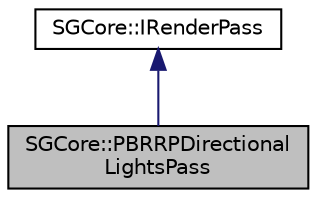 digraph "SGCore::PBRRPDirectionalLightsPass"
{
 // LATEX_PDF_SIZE
  edge [fontname="Helvetica",fontsize="10",labelfontname="Helvetica",labelfontsize="10"];
  node [fontname="Helvetica",fontsize="10",shape=record];
  Node1 [label="SGCore::PBRRPDirectional\lLightsPass",height=0.2,width=0.4,color="black", fillcolor="grey75", style="filled", fontcolor="black",tooltip=" "];
  Node2 -> Node1 [dir="back",color="midnightblue",fontsize="10",style="solid"];
  Node2 [label="SGCore::IRenderPass",height=0.2,width=0.4,color="black", fillcolor="white", style="filled",URL="$structSGCore_1_1IRenderPass.html",tooltip=" "];
}
